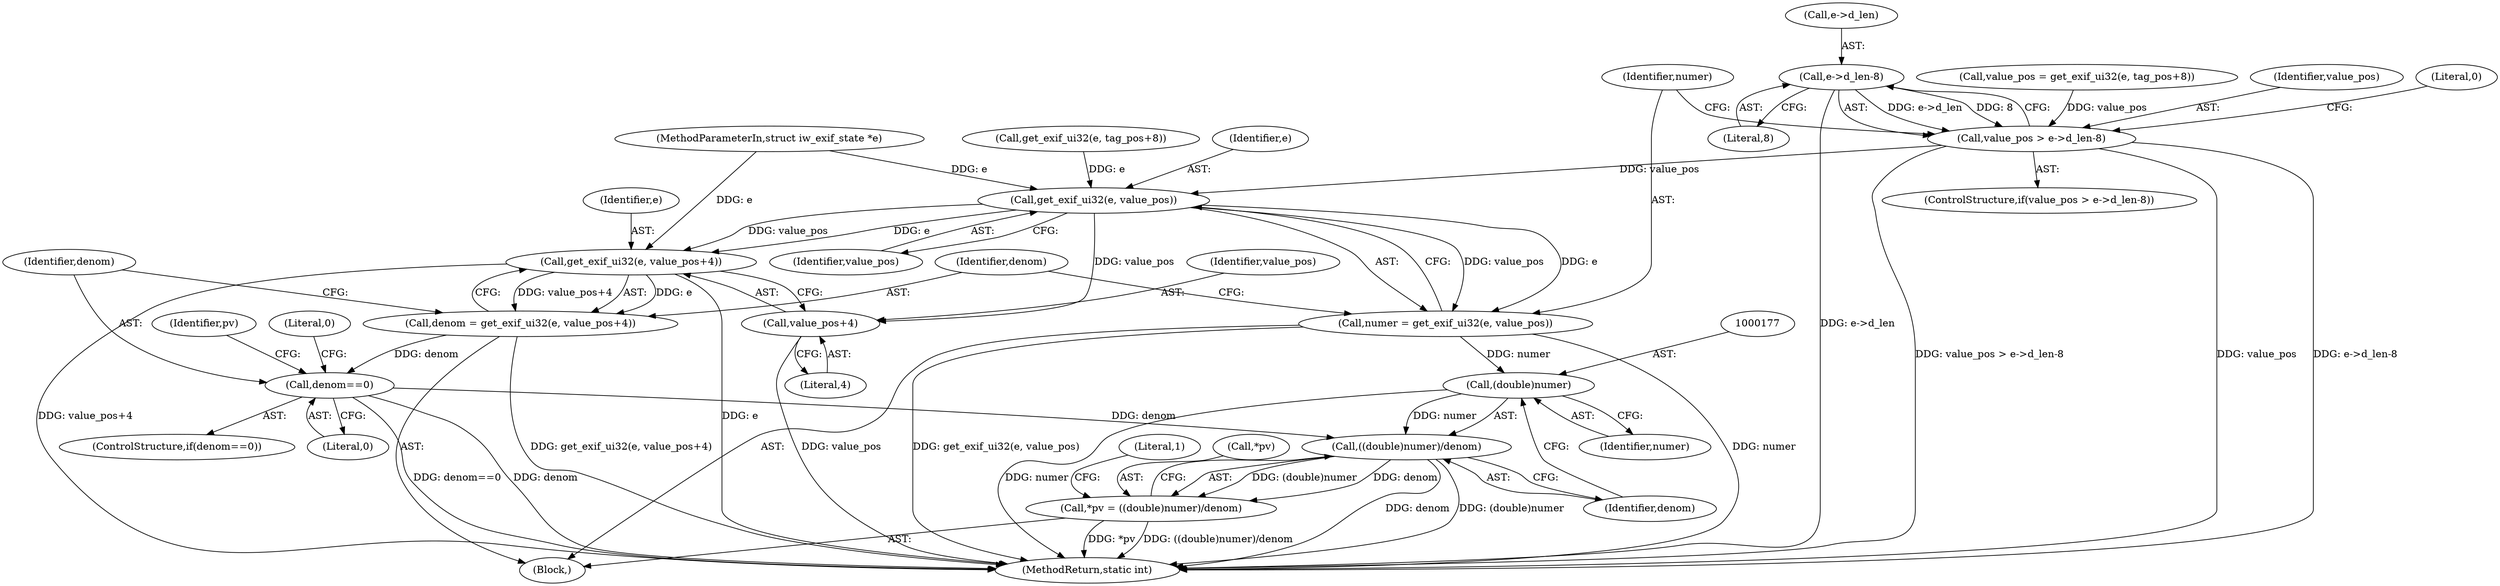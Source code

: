 digraph "0_imageworsener_b45cb1b665a14b0175b9cb1502ef7168e1fe0d5d@pointer" {
"1000147" [label="(Call,e->d_len-8)"];
"1000145" [label="(Call,value_pos > e->d_len-8)"];
"1000156" [label="(Call,get_exif_ui32(e, value_pos))"];
"1000154" [label="(Call,numer = get_exif_ui32(e, value_pos))"];
"1000176" [label="(Call,(double)numer)"];
"1000175" [label="(Call,((double)numer)/denom)"];
"1000172" [label="(Call,*pv = ((double)numer)/denom)"];
"1000161" [label="(Call,get_exif_ui32(e, value_pos+4))"];
"1000159" [label="(Call,denom = get_exif_ui32(e, value_pos+4))"];
"1000167" [label="(Call,denom==0)"];
"1000163" [label="(Call,value_pos+4)"];
"1000157" [label="(Identifier,e)"];
"1000169" [label="(Literal,0)"];
"1000137" [label="(Call,value_pos = get_exif_ui32(e, tag_pos+8))"];
"1000160" [label="(Identifier,denom)"];
"1000166" [label="(ControlStructure,if(denom==0))"];
"1000148" [label="(Call,e->d_len)"];
"1000179" [label="(Identifier,denom)"];
"1000151" [label="(Literal,8)"];
"1000146" [label="(Identifier,value_pos)"];
"1000167" [label="(Call,denom==0)"];
"1000172" [label="(Call,*pv = ((double)numer)/denom)"];
"1000145" [label="(Call,value_pos > e->d_len-8)"];
"1000165" [label="(Literal,4)"];
"1000174" [label="(Identifier,pv)"];
"1000178" [label="(Identifier,numer)"];
"1000161" [label="(Call,get_exif_ui32(e, value_pos+4))"];
"1000144" [label="(ControlStructure,if(value_pos > e->d_len-8))"];
"1000181" [label="(Literal,1)"];
"1000164" [label="(Identifier,value_pos)"];
"1000163" [label="(Call,value_pos+4)"];
"1000159" [label="(Call,denom = get_exif_ui32(e, value_pos+4))"];
"1000147" [label="(Call,e->d_len-8)"];
"1000156" [label="(Call,get_exif_ui32(e, value_pos))"];
"1000175" [label="(Call,((double)numer)/denom)"];
"1000176" [label="(Call,(double)numer)"];
"1000173" [label="(Call,*pv)"];
"1000158" [label="(Identifier,value_pos)"];
"1000182" [label="(MethodReturn,static int)"];
"1000139" [label="(Call,get_exif_ui32(e, tag_pos+8))"];
"1000153" [label="(Literal,0)"];
"1000168" [label="(Identifier,denom)"];
"1000171" [label="(Literal,0)"];
"1000155" [label="(Identifier,numer)"];
"1000162" [label="(Identifier,e)"];
"1000105" [label="(Block,)"];
"1000154" [label="(Call,numer = get_exif_ui32(e, value_pos))"];
"1000102" [label="(MethodParameterIn,struct iw_exif_state *e)"];
"1000147" -> "1000145"  [label="AST: "];
"1000147" -> "1000151"  [label="CFG: "];
"1000148" -> "1000147"  [label="AST: "];
"1000151" -> "1000147"  [label="AST: "];
"1000145" -> "1000147"  [label="CFG: "];
"1000147" -> "1000182"  [label="DDG: e->d_len"];
"1000147" -> "1000145"  [label="DDG: e->d_len"];
"1000147" -> "1000145"  [label="DDG: 8"];
"1000145" -> "1000144"  [label="AST: "];
"1000146" -> "1000145"  [label="AST: "];
"1000153" -> "1000145"  [label="CFG: "];
"1000155" -> "1000145"  [label="CFG: "];
"1000145" -> "1000182"  [label="DDG: value_pos > e->d_len-8"];
"1000145" -> "1000182"  [label="DDG: value_pos"];
"1000145" -> "1000182"  [label="DDG: e->d_len-8"];
"1000137" -> "1000145"  [label="DDG: value_pos"];
"1000145" -> "1000156"  [label="DDG: value_pos"];
"1000156" -> "1000154"  [label="AST: "];
"1000156" -> "1000158"  [label="CFG: "];
"1000157" -> "1000156"  [label="AST: "];
"1000158" -> "1000156"  [label="AST: "];
"1000154" -> "1000156"  [label="CFG: "];
"1000156" -> "1000154"  [label="DDG: e"];
"1000156" -> "1000154"  [label="DDG: value_pos"];
"1000139" -> "1000156"  [label="DDG: e"];
"1000102" -> "1000156"  [label="DDG: e"];
"1000156" -> "1000161"  [label="DDG: e"];
"1000156" -> "1000161"  [label="DDG: value_pos"];
"1000156" -> "1000163"  [label="DDG: value_pos"];
"1000154" -> "1000105"  [label="AST: "];
"1000155" -> "1000154"  [label="AST: "];
"1000160" -> "1000154"  [label="CFG: "];
"1000154" -> "1000182"  [label="DDG: get_exif_ui32(e, value_pos)"];
"1000154" -> "1000182"  [label="DDG: numer"];
"1000154" -> "1000176"  [label="DDG: numer"];
"1000176" -> "1000175"  [label="AST: "];
"1000176" -> "1000178"  [label="CFG: "];
"1000177" -> "1000176"  [label="AST: "];
"1000178" -> "1000176"  [label="AST: "];
"1000179" -> "1000176"  [label="CFG: "];
"1000176" -> "1000182"  [label="DDG: numer"];
"1000176" -> "1000175"  [label="DDG: numer"];
"1000175" -> "1000172"  [label="AST: "];
"1000175" -> "1000179"  [label="CFG: "];
"1000179" -> "1000175"  [label="AST: "];
"1000172" -> "1000175"  [label="CFG: "];
"1000175" -> "1000182"  [label="DDG: denom"];
"1000175" -> "1000182"  [label="DDG: (double)numer"];
"1000175" -> "1000172"  [label="DDG: (double)numer"];
"1000175" -> "1000172"  [label="DDG: denom"];
"1000167" -> "1000175"  [label="DDG: denom"];
"1000172" -> "1000105"  [label="AST: "];
"1000173" -> "1000172"  [label="AST: "];
"1000181" -> "1000172"  [label="CFG: "];
"1000172" -> "1000182"  [label="DDG: *pv"];
"1000172" -> "1000182"  [label="DDG: ((double)numer)/denom"];
"1000161" -> "1000159"  [label="AST: "];
"1000161" -> "1000163"  [label="CFG: "];
"1000162" -> "1000161"  [label="AST: "];
"1000163" -> "1000161"  [label="AST: "];
"1000159" -> "1000161"  [label="CFG: "];
"1000161" -> "1000182"  [label="DDG: value_pos+4"];
"1000161" -> "1000182"  [label="DDG: e"];
"1000161" -> "1000159"  [label="DDG: e"];
"1000161" -> "1000159"  [label="DDG: value_pos+4"];
"1000102" -> "1000161"  [label="DDG: e"];
"1000159" -> "1000105"  [label="AST: "];
"1000160" -> "1000159"  [label="AST: "];
"1000168" -> "1000159"  [label="CFG: "];
"1000159" -> "1000182"  [label="DDG: get_exif_ui32(e, value_pos+4)"];
"1000159" -> "1000167"  [label="DDG: denom"];
"1000167" -> "1000166"  [label="AST: "];
"1000167" -> "1000169"  [label="CFG: "];
"1000168" -> "1000167"  [label="AST: "];
"1000169" -> "1000167"  [label="AST: "];
"1000171" -> "1000167"  [label="CFG: "];
"1000174" -> "1000167"  [label="CFG: "];
"1000167" -> "1000182"  [label="DDG: denom"];
"1000167" -> "1000182"  [label="DDG: denom==0"];
"1000163" -> "1000165"  [label="CFG: "];
"1000164" -> "1000163"  [label="AST: "];
"1000165" -> "1000163"  [label="AST: "];
"1000163" -> "1000182"  [label="DDG: value_pos"];
}
